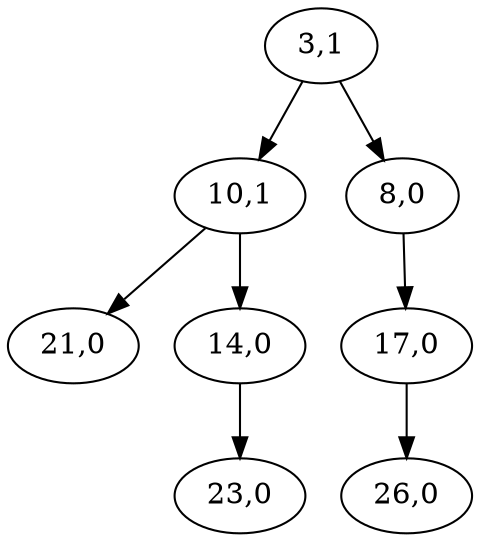 	digraph G {
graph [ordering="out"];
"3,1"->"10,1"
"10,1"->"21,0"
"10,1"->"14,0"
"14,0"->"23,0"
"3,1"->"8,0"
"8,0"->"17,0"
"17,0"->"26,0"
}
